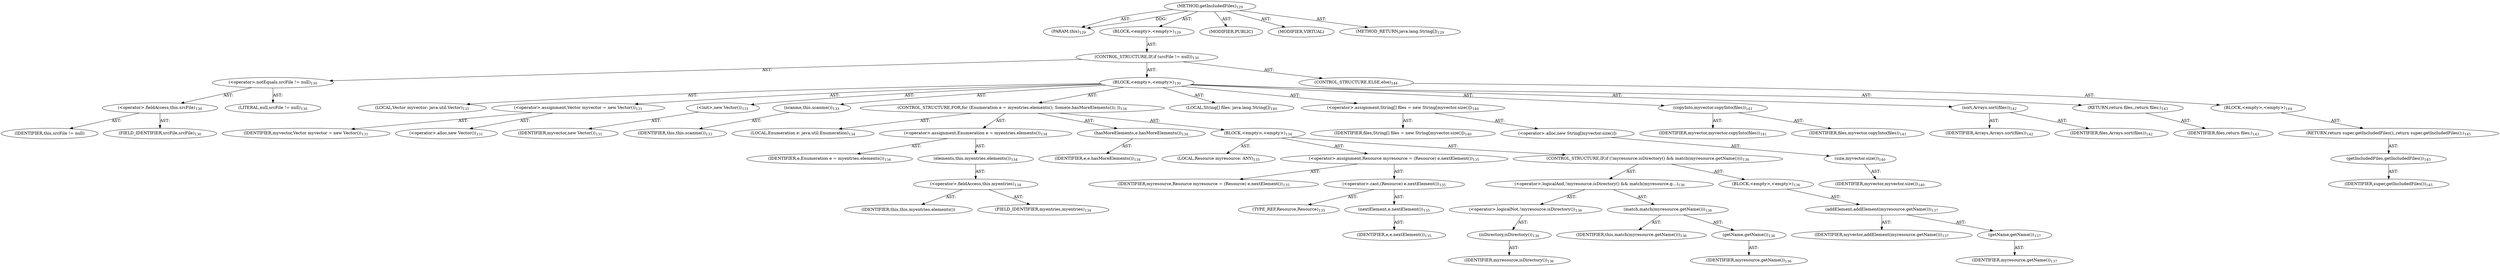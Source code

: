 digraph "getIncludedFiles" {  
"111669149698" [label = <(METHOD,getIncludedFiles)<SUB>129</SUB>> ]
"115964116994" [label = <(PARAM,this)<SUB>129</SUB>> ]
"25769803778" [label = <(BLOCK,&lt;empty&gt;,&lt;empty&gt;)<SUB>129</SUB>> ]
"47244640256" [label = <(CONTROL_STRUCTURE,IF,if (srcFile != null))<SUB>130</SUB>> ]
"30064771076" [label = <(&lt;operator&gt;.notEquals,srcFile != null)<SUB>130</SUB>> ]
"30064771077" [label = <(&lt;operator&gt;.fieldAccess,this.srcFile)<SUB>130</SUB>> ]
"68719476747" [label = <(IDENTIFIER,this,srcFile != null)> ]
"55834574850" [label = <(FIELD_IDENTIFIER,srcFile,srcFile)<SUB>130</SUB>> ]
"90194313216" [label = <(LITERAL,null,srcFile != null)<SUB>130</SUB>> ]
"25769803779" [label = <(BLOCK,&lt;empty&gt;,&lt;empty&gt;)<SUB>130</SUB>> ]
"94489280512" [label = <(LOCAL,Vector myvector: java.util.Vector)<SUB>131</SUB>> ]
"30064771078" [label = <(&lt;operator&gt;.assignment,Vector myvector = new Vector())<SUB>131</SUB>> ]
"68719476748" [label = <(IDENTIFIER,myvector,Vector myvector = new Vector())<SUB>131</SUB>> ]
"30064771079" [label = <(&lt;operator&gt;.alloc,new Vector())<SUB>131</SUB>> ]
"30064771080" [label = <(&lt;init&gt;,new Vector())<SUB>131</SUB>> ]
"68719476749" [label = <(IDENTIFIER,myvector,new Vector())<SUB>131</SUB>> ]
"30064771081" [label = <(scanme,this.scanme())<SUB>133</SUB>> ]
"68719476738" [label = <(IDENTIFIER,this,this.scanme())<SUB>133</SUB>> ]
"47244640257" [label = <(CONTROL_STRUCTURE,FOR,for (Enumeration e = myentries.elements(); Some(e.hasMoreElements()); ))<SUB>134</SUB>> ]
"94489280513" [label = <(LOCAL,Enumeration e: java.util.Enumeration)<SUB>134</SUB>> ]
"30064771082" [label = <(&lt;operator&gt;.assignment,Enumeration e = myentries.elements())<SUB>134</SUB>> ]
"68719476750" [label = <(IDENTIFIER,e,Enumeration e = myentries.elements())<SUB>134</SUB>> ]
"30064771083" [label = <(elements,this.myentries.elements())<SUB>134</SUB>> ]
"30064771084" [label = <(&lt;operator&gt;.fieldAccess,this.myentries)<SUB>134</SUB>> ]
"68719476751" [label = <(IDENTIFIER,this,this.myentries.elements())> ]
"55834574851" [label = <(FIELD_IDENTIFIER,myentries,myentries)<SUB>134</SUB>> ]
"30064771085" [label = <(hasMoreElements,e.hasMoreElements())<SUB>134</SUB>> ]
"68719476752" [label = <(IDENTIFIER,e,e.hasMoreElements())<SUB>134</SUB>> ]
"25769803780" [label = <(BLOCK,&lt;empty&gt;,&lt;empty&gt;)<SUB>134</SUB>> ]
"94489280514" [label = <(LOCAL,Resource myresource: ANY)<SUB>135</SUB>> ]
"30064771086" [label = <(&lt;operator&gt;.assignment,Resource myresource = (Resource) e.nextElement())<SUB>135</SUB>> ]
"68719476753" [label = <(IDENTIFIER,myresource,Resource myresource = (Resource) e.nextElement())<SUB>135</SUB>> ]
"30064771087" [label = <(&lt;operator&gt;.cast,(Resource) e.nextElement())<SUB>135</SUB>> ]
"180388626432" [label = <(TYPE_REF,Resource,Resource)<SUB>135</SUB>> ]
"30064771088" [label = <(nextElement,e.nextElement())<SUB>135</SUB>> ]
"68719476754" [label = <(IDENTIFIER,e,e.nextElement())<SUB>135</SUB>> ]
"47244640258" [label = <(CONTROL_STRUCTURE,IF,if (!myresource.isDirectory() &amp;&amp; match(myresource.getName())))<SUB>136</SUB>> ]
"30064771089" [label = <(&lt;operator&gt;.logicalAnd,!myresource.isDirectory() &amp;&amp; match(myresource.g...)<SUB>136</SUB>> ]
"30064771090" [label = <(&lt;operator&gt;.logicalNot,!myresource.isDirectory())<SUB>136</SUB>> ]
"30064771091" [label = <(isDirectory,isDirectory())<SUB>136</SUB>> ]
"68719476755" [label = <(IDENTIFIER,myresource,isDirectory())<SUB>136</SUB>> ]
"30064771092" [label = <(match,match(myresource.getName()))<SUB>136</SUB>> ]
"68719476739" [label = <(IDENTIFIER,this,match(myresource.getName()))<SUB>136</SUB>> ]
"30064771093" [label = <(getName,getName())<SUB>136</SUB>> ]
"68719476756" [label = <(IDENTIFIER,myresource,getName())<SUB>136</SUB>> ]
"25769803781" [label = <(BLOCK,&lt;empty&gt;,&lt;empty&gt;)<SUB>136</SUB>> ]
"30064771094" [label = <(addElement,addElement(myresource.getName()))<SUB>137</SUB>> ]
"68719476757" [label = <(IDENTIFIER,myvector,addElement(myresource.getName()))<SUB>137</SUB>> ]
"30064771095" [label = <(getName,getName())<SUB>137</SUB>> ]
"68719476758" [label = <(IDENTIFIER,myresource,getName())<SUB>137</SUB>> ]
"94489280515" [label = <(LOCAL,String[] files: java.lang.String[])<SUB>140</SUB>> ]
"30064771096" [label = <(&lt;operator&gt;.assignment,String[] files = new String[myvector.size()])<SUB>140</SUB>> ]
"68719476759" [label = <(IDENTIFIER,files,String[] files = new String[myvector.size()])<SUB>140</SUB>> ]
"30064771097" [label = <(&lt;operator&gt;.alloc,new String[myvector.size()])> ]
"30064771098" [label = <(size,myvector.size())<SUB>140</SUB>> ]
"68719476760" [label = <(IDENTIFIER,myvector,myvector.size())<SUB>140</SUB>> ]
"30064771099" [label = <(copyInto,myvector.copyInto(files))<SUB>141</SUB>> ]
"68719476761" [label = <(IDENTIFIER,myvector,myvector.copyInto(files))<SUB>141</SUB>> ]
"68719476762" [label = <(IDENTIFIER,files,myvector.copyInto(files))<SUB>141</SUB>> ]
"30064771100" [label = <(sort,Arrays.sort(files))<SUB>142</SUB>> ]
"68719476763" [label = <(IDENTIFIER,Arrays,Arrays.sort(files))<SUB>142</SUB>> ]
"68719476764" [label = <(IDENTIFIER,files,Arrays.sort(files))<SUB>142</SUB>> ]
"146028888064" [label = <(RETURN,return files;,return files;)<SUB>143</SUB>> ]
"68719476765" [label = <(IDENTIFIER,files,return files;)<SUB>143</SUB>> ]
"47244640259" [label = <(CONTROL_STRUCTURE,ELSE,else)<SUB>144</SUB>> ]
"25769803782" [label = <(BLOCK,&lt;empty&gt;,&lt;empty&gt;)<SUB>144</SUB>> ]
"146028888065" [label = <(RETURN,return super.getIncludedFiles();,return super.getIncludedFiles();)<SUB>145</SUB>> ]
"30064771101" [label = <(getIncludedFiles,getIncludedFiles())<SUB>145</SUB>> ]
"68719476766" [label = <(IDENTIFIER,super,getIncludedFiles())<SUB>145</SUB>> ]
"133143986184" [label = <(MODIFIER,PUBLIC)> ]
"133143986185" [label = <(MODIFIER,VIRTUAL)> ]
"128849018882" [label = <(METHOD_RETURN,java.lang.String[])<SUB>129</SUB>> ]
  "111669149698" -> "115964116994"  [ label = "AST: "] 
  "111669149698" -> "25769803778"  [ label = "AST: "] 
  "111669149698" -> "133143986184"  [ label = "AST: "] 
  "111669149698" -> "133143986185"  [ label = "AST: "] 
  "111669149698" -> "128849018882"  [ label = "AST: "] 
  "25769803778" -> "47244640256"  [ label = "AST: "] 
  "47244640256" -> "30064771076"  [ label = "AST: "] 
  "47244640256" -> "25769803779"  [ label = "AST: "] 
  "47244640256" -> "47244640259"  [ label = "AST: "] 
  "30064771076" -> "30064771077"  [ label = "AST: "] 
  "30064771076" -> "90194313216"  [ label = "AST: "] 
  "30064771077" -> "68719476747"  [ label = "AST: "] 
  "30064771077" -> "55834574850"  [ label = "AST: "] 
  "25769803779" -> "94489280512"  [ label = "AST: "] 
  "25769803779" -> "30064771078"  [ label = "AST: "] 
  "25769803779" -> "30064771080"  [ label = "AST: "] 
  "25769803779" -> "30064771081"  [ label = "AST: "] 
  "25769803779" -> "47244640257"  [ label = "AST: "] 
  "25769803779" -> "94489280515"  [ label = "AST: "] 
  "25769803779" -> "30064771096"  [ label = "AST: "] 
  "25769803779" -> "30064771099"  [ label = "AST: "] 
  "25769803779" -> "30064771100"  [ label = "AST: "] 
  "25769803779" -> "146028888064"  [ label = "AST: "] 
  "30064771078" -> "68719476748"  [ label = "AST: "] 
  "30064771078" -> "30064771079"  [ label = "AST: "] 
  "30064771080" -> "68719476749"  [ label = "AST: "] 
  "30064771081" -> "68719476738"  [ label = "AST: "] 
  "47244640257" -> "94489280513"  [ label = "AST: "] 
  "47244640257" -> "30064771082"  [ label = "AST: "] 
  "47244640257" -> "30064771085"  [ label = "AST: "] 
  "47244640257" -> "25769803780"  [ label = "AST: "] 
  "30064771082" -> "68719476750"  [ label = "AST: "] 
  "30064771082" -> "30064771083"  [ label = "AST: "] 
  "30064771083" -> "30064771084"  [ label = "AST: "] 
  "30064771084" -> "68719476751"  [ label = "AST: "] 
  "30064771084" -> "55834574851"  [ label = "AST: "] 
  "30064771085" -> "68719476752"  [ label = "AST: "] 
  "25769803780" -> "94489280514"  [ label = "AST: "] 
  "25769803780" -> "30064771086"  [ label = "AST: "] 
  "25769803780" -> "47244640258"  [ label = "AST: "] 
  "30064771086" -> "68719476753"  [ label = "AST: "] 
  "30064771086" -> "30064771087"  [ label = "AST: "] 
  "30064771087" -> "180388626432"  [ label = "AST: "] 
  "30064771087" -> "30064771088"  [ label = "AST: "] 
  "30064771088" -> "68719476754"  [ label = "AST: "] 
  "47244640258" -> "30064771089"  [ label = "AST: "] 
  "47244640258" -> "25769803781"  [ label = "AST: "] 
  "30064771089" -> "30064771090"  [ label = "AST: "] 
  "30064771089" -> "30064771092"  [ label = "AST: "] 
  "30064771090" -> "30064771091"  [ label = "AST: "] 
  "30064771091" -> "68719476755"  [ label = "AST: "] 
  "30064771092" -> "68719476739"  [ label = "AST: "] 
  "30064771092" -> "30064771093"  [ label = "AST: "] 
  "30064771093" -> "68719476756"  [ label = "AST: "] 
  "25769803781" -> "30064771094"  [ label = "AST: "] 
  "30064771094" -> "68719476757"  [ label = "AST: "] 
  "30064771094" -> "30064771095"  [ label = "AST: "] 
  "30064771095" -> "68719476758"  [ label = "AST: "] 
  "30064771096" -> "68719476759"  [ label = "AST: "] 
  "30064771096" -> "30064771097"  [ label = "AST: "] 
  "30064771097" -> "30064771098"  [ label = "AST: "] 
  "30064771098" -> "68719476760"  [ label = "AST: "] 
  "30064771099" -> "68719476761"  [ label = "AST: "] 
  "30064771099" -> "68719476762"  [ label = "AST: "] 
  "30064771100" -> "68719476763"  [ label = "AST: "] 
  "30064771100" -> "68719476764"  [ label = "AST: "] 
  "146028888064" -> "68719476765"  [ label = "AST: "] 
  "47244640259" -> "25769803782"  [ label = "AST: "] 
  "25769803782" -> "146028888065"  [ label = "AST: "] 
  "146028888065" -> "30064771101"  [ label = "AST: "] 
  "30064771101" -> "68719476766"  [ label = "AST: "] 
  "111669149698" -> "115964116994"  [ label = "DDG: "] 
}
